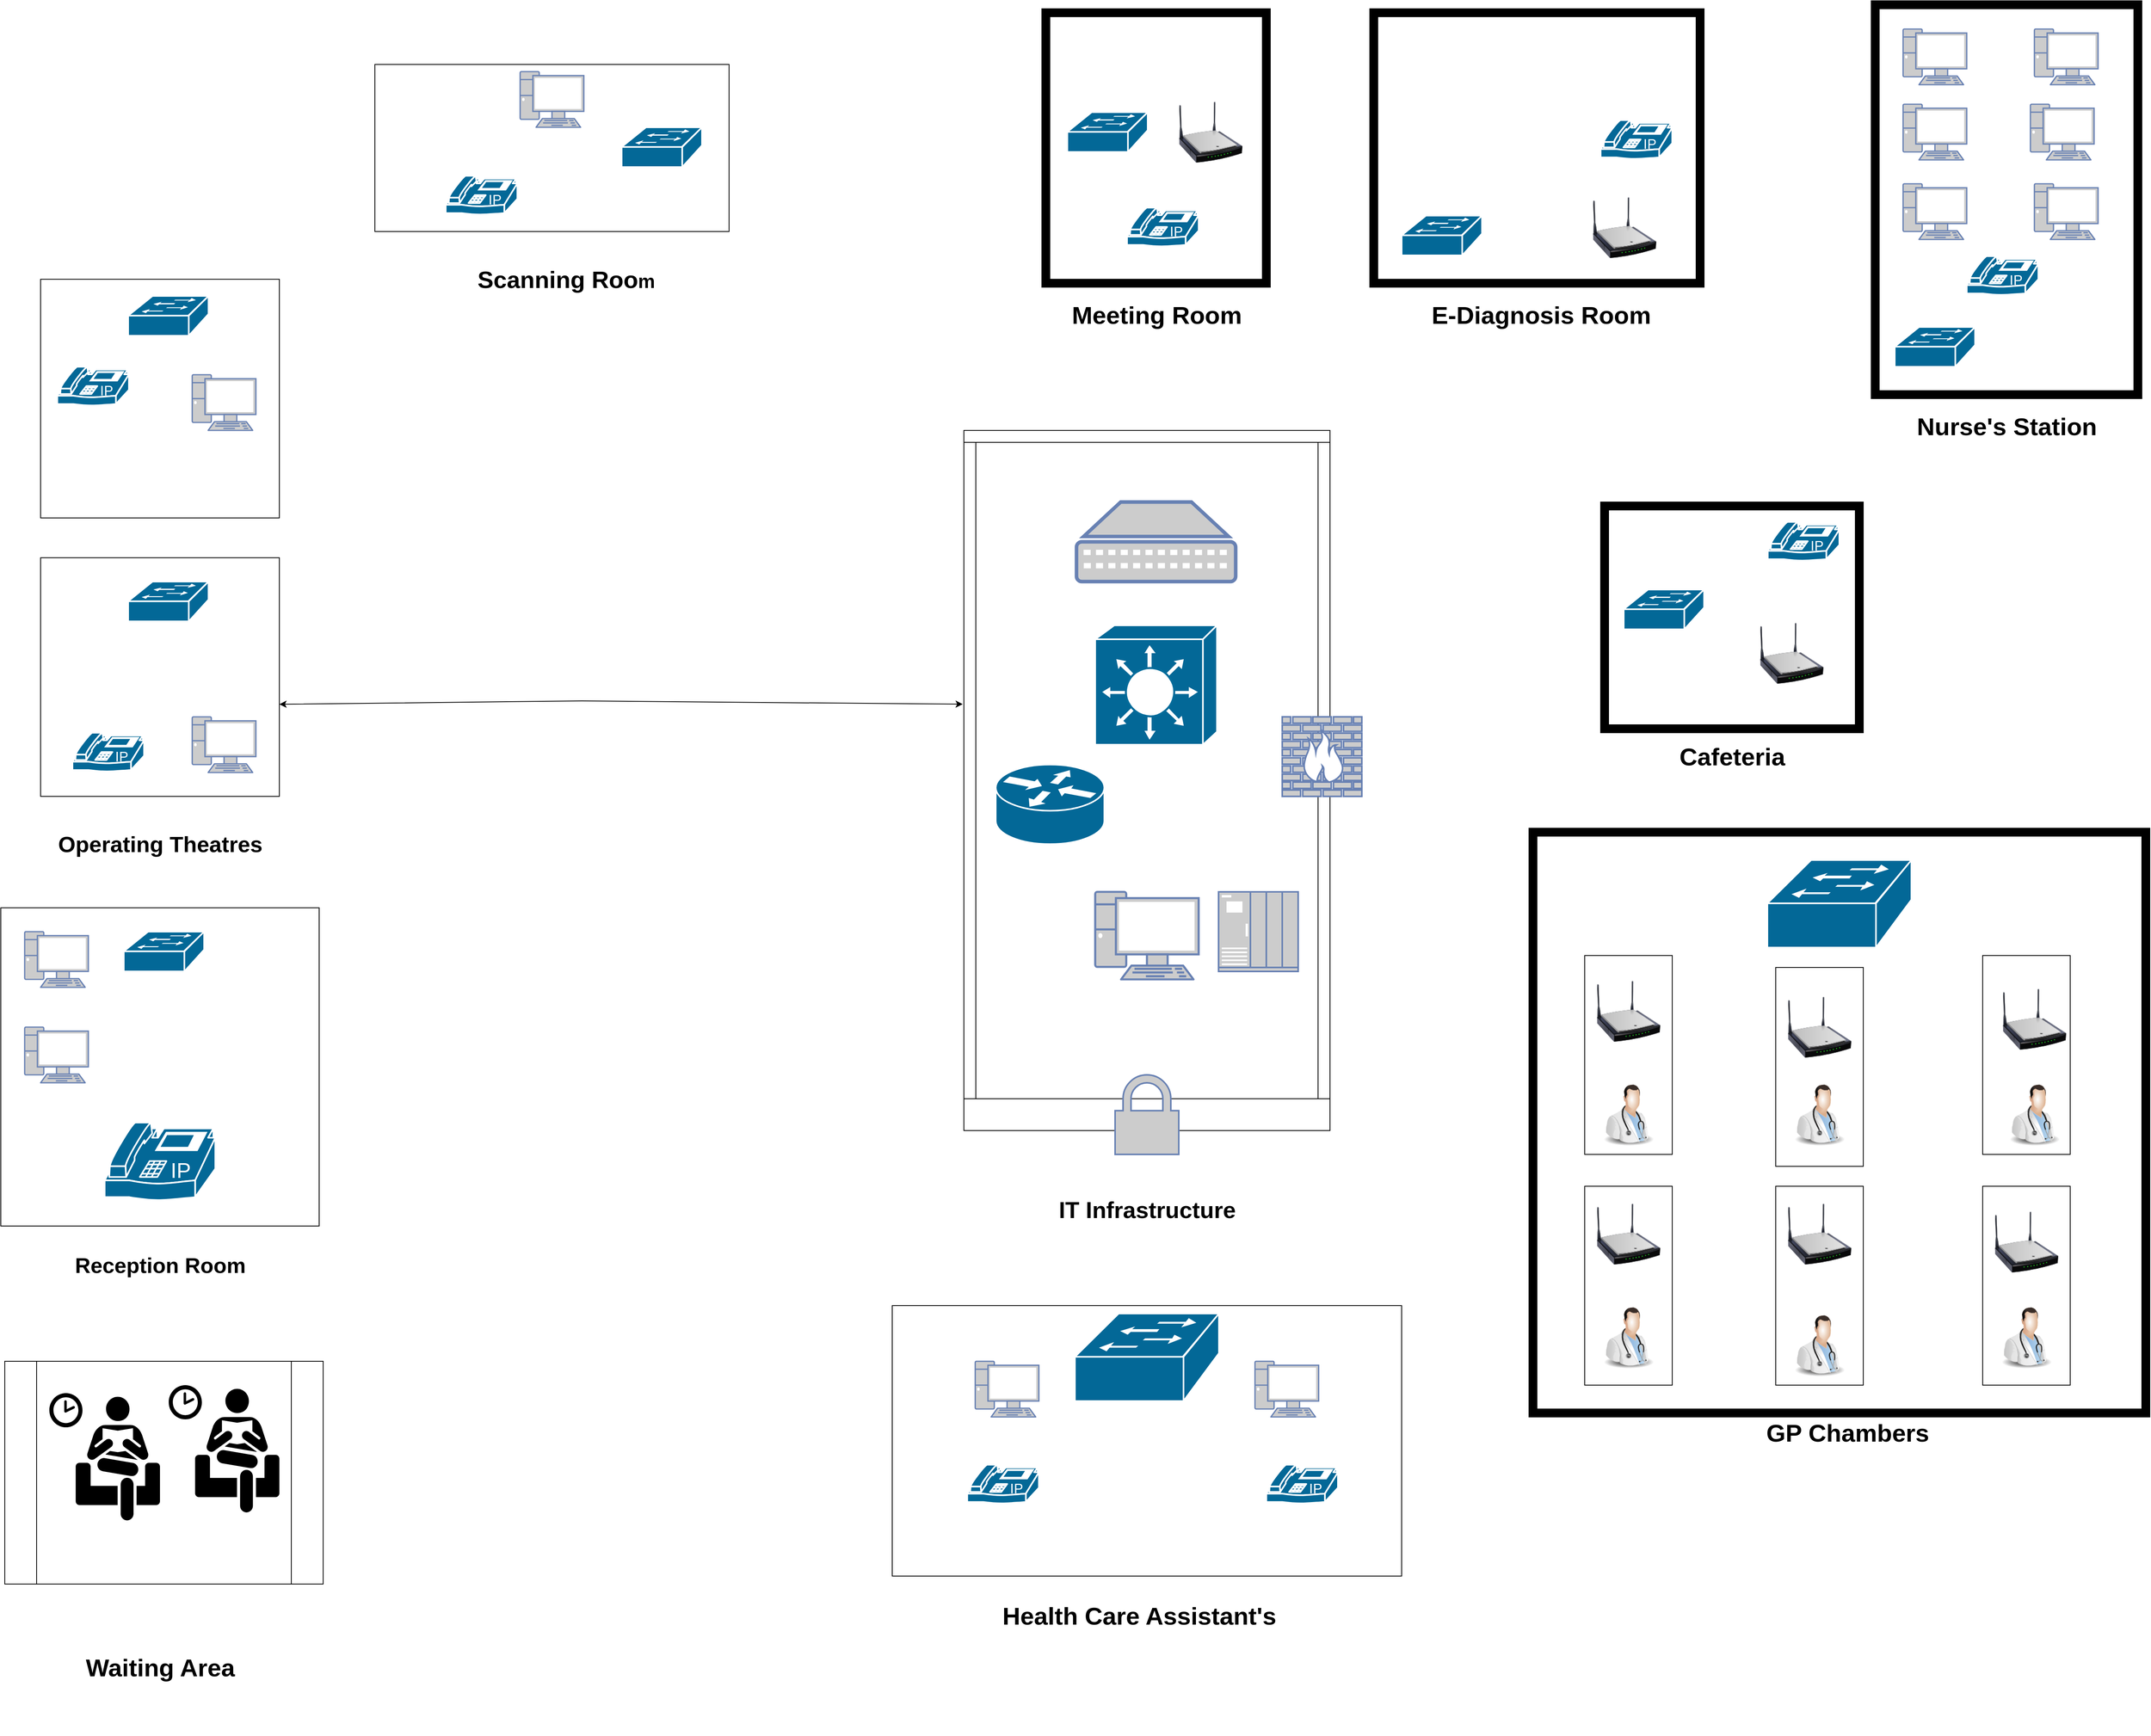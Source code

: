 <mxfile version="24.3.0" type="github">
  <diagram id="HK-v-iasPtkXijUS41WX" name="Page-1">
    <mxGraphModel dx="5797" dy="3306" grid="1" gridSize="10" guides="1" tooltips="1" connect="1" arrows="1" fold="1" page="1" pageScale="1" pageWidth="850" pageHeight="1100" math="0" shadow="0">
      <root>
        <mxCell id="0" />
        <mxCell id="1" parent="0" />
        <mxCell id="Fa00gK-TbnuEyR8pVeVM-1" value="" style="verticalLabelPosition=bottom;dashed=0;shadow=0;html=1;align=center;verticalAlign=top;shape=mxgraph.cabinets.cabinet;hasStand=1" vertex="1" parent="1">
          <mxGeometry x="-70" y="230" width="460" height="880" as="geometry" />
        </mxCell>
        <mxCell id="Fa00gK-TbnuEyR8pVeVM-2" value="" style="shape=mxgraph.cisco.switches.layer_3_switch;sketch=0;html=1;pointerEvents=1;dashed=0;fillColor=#036897;strokeColor=#ffffff;strokeWidth=2;verticalLabelPosition=bottom;verticalAlign=top;align=center;outlineConnect=0;" vertex="1" parent="1">
          <mxGeometry x="95" y="475" width="153" height="150" as="geometry" />
        </mxCell>
        <mxCell id="Fa00gK-TbnuEyR8pVeVM-4" value="" style="shape=mxgraph.cisco.routers.router;sketch=0;html=1;pointerEvents=1;dashed=0;fillColor=#036897;strokeColor=#ffffff;strokeWidth=2;verticalLabelPosition=bottom;verticalAlign=top;align=center;outlineConnect=0;" vertex="1" parent="1">
          <mxGeometry x="-30" y="650" width="136.5" height="100" as="geometry" />
        </mxCell>
        <mxCell id="Fa00gK-TbnuEyR8pVeVM-5" value="" style="fontColor=#0066CC;verticalAlign=top;verticalLabelPosition=bottom;labelPosition=center;align=center;html=1;outlineConnect=0;fillColor=#CCCCCC;strokeColor=#6881B3;gradientColor=none;gradientDirection=north;strokeWidth=2;shape=mxgraph.networks.ups_enterprise;" vertex="1" parent="1">
          <mxGeometry x="250" y="810" width="100" height="100" as="geometry" />
        </mxCell>
        <mxCell id="Fa00gK-TbnuEyR8pVeVM-6" value="" style="fontColor=#0066CC;verticalAlign=top;verticalLabelPosition=bottom;labelPosition=center;align=center;html=1;outlineConnect=0;fillColor=#CCCCCC;strokeColor=#6881B3;gradientColor=none;gradientDirection=north;strokeWidth=2;shape=mxgraph.networks.pc;" vertex="1" parent="1">
          <mxGeometry x="95" y="810" width="130" height="110" as="geometry" />
        </mxCell>
        <mxCell id="Fa00gK-TbnuEyR8pVeVM-7" value="" style="fontColor=#0066CC;verticalAlign=top;verticalLabelPosition=bottom;labelPosition=center;align=center;html=1;outlineConnect=0;fillColor=#CCCCCC;strokeColor=#6881B3;gradientColor=none;gradientDirection=north;strokeWidth=2;shape=mxgraph.networks.secured;" vertex="1" parent="1">
          <mxGeometry x="120" y="1040" width="80" height="100" as="geometry" />
        </mxCell>
        <mxCell id="Fa00gK-TbnuEyR8pVeVM-8" value="" style="fontColor=#0066CC;verticalAlign=top;verticalLabelPosition=bottom;labelPosition=center;align=center;html=1;outlineConnect=0;fillColor=#CCCCCC;strokeColor=#6881B3;gradientColor=none;gradientDirection=north;strokeWidth=2;shape=mxgraph.networks.patch_panel;" vertex="1" parent="1">
          <mxGeometry x="71.5" y="320" width="200" height="100" as="geometry" />
        </mxCell>
        <mxCell id="Fa00gK-TbnuEyR8pVeVM-9" value="" style="fontColor=#0066CC;verticalAlign=top;verticalLabelPosition=bottom;labelPosition=center;align=center;html=1;outlineConnect=0;fillColor=#CCCCCC;strokeColor=#6881B3;gradientColor=none;gradientDirection=north;strokeWidth=2;shape=mxgraph.networks.firewall;" vertex="1" parent="1">
          <mxGeometry x="330" y="590" width="100" height="100" as="geometry" />
        </mxCell>
        <mxCell id="Fa00gK-TbnuEyR8pVeVM-10" value="&lt;font style=&quot;font-size: 29px;&quot;&gt;IT Infrastructure&lt;/font&gt;" style="text;strokeColor=none;fillColor=none;html=1;fontSize=24;fontStyle=1;verticalAlign=middle;align=center;" vertex="1" parent="1">
          <mxGeometry x="24.25" y="1120" width="271.5" height="180" as="geometry" />
        </mxCell>
        <mxCell id="Fa00gK-TbnuEyR8pVeVM-11" value="" style="whiteSpace=wrap;html=1;aspect=fixed;" vertex="1" parent="1">
          <mxGeometry x="-1230" y="40" width="300" height="300" as="geometry" />
        </mxCell>
        <mxCell id="Fa00gK-TbnuEyR8pVeVM-12" value="" style="whiteSpace=wrap;html=1;aspect=fixed;" vertex="1" parent="1">
          <mxGeometry x="-1230" y="390" width="300" height="300" as="geometry" />
        </mxCell>
        <mxCell id="Fa00gK-TbnuEyR8pVeVM-13" value="&lt;font style=&quot;font-size: 28px;&quot;&gt;Operating Theatres&lt;/font&gt;" style="text;strokeColor=none;fillColor=none;html=1;fontSize=24;fontStyle=1;verticalAlign=middle;align=center;" vertex="1" parent="1">
          <mxGeometry x="-1130" y="730" width="100" height="40" as="geometry" />
        </mxCell>
        <mxCell id="Fa00gK-TbnuEyR8pVeVM-14" value="" style="whiteSpace=wrap;html=1;aspect=fixed;" vertex="1" parent="1">
          <mxGeometry x="-1280" y="830" width="400" height="400" as="geometry" />
        </mxCell>
        <mxCell id="Fa00gK-TbnuEyR8pVeVM-15" value="&lt;font style=&quot;font-size: 27px;&quot;&gt;Reception Room&lt;/font&gt;" style="text;strokeColor=none;fillColor=none;html=1;fontSize=24;fontStyle=1;verticalAlign=middle;align=center;" vertex="1" parent="1">
          <mxGeometry x="-1130" y="1260" width="100" height="40" as="geometry" />
        </mxCell>
        <mxCell id="Fa00gK-TbnuEyR8pVeVM-16" value="" style="rounded=0;whiteSpace=wrap;html=1;" vertex="1" parent="1">
          <mxGeometry x="-810" y="-230" width="445" height="210" as="geometry" />
        </mxCell>
        <mxCell id="Fa00gK-TbnuEyR8pVeVM-17" value="&lt;font style=&quot;font-size: 30px;&quot;&gt;Scanning Roo&lt;/font&gt;m" style="text;strokeColor=none;fillColor=none;html=1;fontSize=24;fontStyle=1;verticalAlign=middle;align=center;" vertex="1" parent="1">
          <mxGeometry x="-620" y="20" width="100" height="40" as="geometry" />
        </mxCell>
        <mxCell id="Fa00gK-TbnuEyR8pVeVM-20" value="" style="endArrow=classic;startArrow=classic;html=1;rounded=0;entryX=-0.003;entryY=0.391;entryDx=0;entryDy=0;entryPerimeter=0;exitX=1;exitY=0.614;exitDx=0;exitDy=0;exitPerimeter=0;" edge="1" parent="1" source="Fa00gK-TbnuEyR8pVeVM-12" target="Fa00gK-TbnuEyR8pVeVM-1">
          <mxGeometry width="50" height="50" relative="1" as="geometry">
            <mxPoint x="-750" y="570" as="sourcePoint" />
            <mxPoint x="-350" y="570" as="targetPoint" />
            <Array as="points">
              <mxPoint x="-550" y="570" />
            </Array>
          </mxGeometry>
        </mxCell>
        <mxCell id="Fa00gK-TbnuEyR8pVeVM-21" value="" style="shape=process;whiteSpace=wrap;html=1;backgroundOutline=1;" vertex="1" parent="1">
          <mxGeometry x="-1275" y="1400" width="400" height="280" as="geometry" />
        </mxCell>
        <mxCell id="Fa00gK-TbnuEyR8pVeVM-22" value="" style="shape=mxgraph.signs.people.waiting_room_2;html=1;pointerEvents=1;fillColor=#000000;strokeColor=none;verticalLabelPosition=bottom;verticalAlign=top;align=center;" vertex="1" parent="1">
          <mxGeometry x="-1219" y="1440" width="139" height="160" as="geometry" />
        </mxCell>
        <mxCell id="Fa00gK-TbnuEyR8pVeVM-23" value="" style="shape=mxgraph.signs.people.waiting_room_2;html=1;pointerEvents=1;fillColor=#000000;strokeColor=none;verticalLabelPosition=bottom;verticalAlign=top;align=center;" vertex="1" parent="1">
          <mxGeometry x="-1069" y="1430" width="139" height="160" as="geometry" />
        </mxCell>
        <mxCell id="Fa00gK-TbnuEyR8pVeVM-24" value="&lt;font style=&quot;font-size: 31px;&quot;&gt;Waiting Area&lt;/font&gt;" style="text;strokeColor=none;fillColor=none;html=1;fontSize=24;fontStyle=1;verticalAlign=middle;align=center;" vertex="1" parent="1">
          <mxGeometry x="-1245" y="1700" width="330" height="170" as="geometry" />
        </mxCell>
        <mxCell id="Fa00gK-TbnuEyR8pVeVM-26" value="" style="verticalLabelPosition=bottom;html=1;verticalAlign=top;align=center;shape=mxgraph.floorplan.room;fillColor=strokeColor;" vertex="1" parent="1">
          <mxGeometry x="28" y="-300" width="287" height="350" as="geometry" />
        </mxCell>
        <mxCell id="Fa00gK-TbnuEyR8pVeVM-27" value="" style="verticalLabelPosition=bottom;html=1;verticalAlign=top;align=center;shape=mxgraph.floorplan.room;fillColor=strokeColor;fontSize=36;" vertex="1" parent="1">
          <mxGeometry x="440" y="-300" width="420" height="350" as="geometry" />
        </mxCell>
        <mxCell id="Fa00gK-TbnuEyR8pVeVM-28" value="" style="verticalLabelPosition=bottom;html=1;verticalAlign=top;align=center;shape=mxgraph.floorplan.room;fillColor=strokeColor;" vertex="1" parent="1">
          <mxGeometry x="1070" y="-310" width="340" height="500" as="geometry" />
        </mxCell>
        <mxCell id="Fa00gK-TbnuEyR8pVeVM-29" value="" style="verticalLabelPosition=bottom;html=1;verticalAlign=top;align=center;shape=mxgraph.floorplan.room;fillColor=strokeColor;" vertex="1" parent="1">
          <mxGeometry x="730" y="320" width="330" height="290" as="geometry" />
        </mxCell>
        <mxCell id="Fa00gK-TbnuEyR8pVeVM-30" value="&lt;font style=&quot;font-size: 31px;&quot;&gt;Cafeteria&lt;/font&gt;" style="text;strokeColor=none;fillColor=none;html=1;fontSize=24;fontStyle=1;verticalAlign=middle;align=center;" vertex="1" parent="1">
          <mxGeometry x="845" y="620" width="100" height="40" as="geometry" />
        </mxCell>
        <mxCell id="Fa00gK-TbnuEyR8pVeVM-31" value="&lt;span style=&quot;font-size: 31px;&quot;&gt;Nurse&#39;s Station&lt;/span&gt;" style="text;strokeColor=none;fillColor=none;html=1;fontSize=24;fontStyle=1;verticalAlign=middle;align=center;" vertex="1" parent="1">
          <mxGeometry x="1075" y="140" width="330" height="170" as="geometry" />
        </mxCell>
        <mxCell id="Fa00gK-TbnuEyR8pVeVM-32" value="&lt;span style=&quot;font-size: 31px;&quot;&gt;E-Diagnosis Room&lt;/span&gt;" style="text;strokeColor=none;fillColor=none;html=1;fontSize=24;fontStyle=1;verticalAlign=middle;align=center;" vertex="1" parent="1">
          <mxGeometry x="490" width="330" height="170" as="geometry" />
        </mxCell>
        <mxCell id="Fa00gK-TbnuEyR8pVeVM-33" value="&lt;span style=&quot;font-size: 31px;&quot;&gt;Meeting Room&lt;/span&gt;" style="text;strokeColor=none;fillColor=none;html=1;fontSize=24;fontStyle=1;verticalAlign=middle;align=center;" vertex="1" parent="1">
          <mxGeometry x="6.5" width="330" height="170" as="geometry" />
        </mxCell>
        <mxCell id="Fa00gK-TbnuEyR8pVeVM-34" value="" style="verticalLabelPosition=bottom;html=1;verticalAlign=top;align=center;shape=mxgraph.floorplan.room;fillColor=strokeColor;" vertex="1" parent="1">
          <mxGeometry x="640" y="730" width="780" height="740" as="geometry" />
        </mxCell>
        <mxCell id="Fa00gK-TbnuEyR8pVeVM-35" value="&lt;span style=&quot;font-size: 31px;&quot;&gt;GP Chambers&lt;/span&gt;" style="text;strokeColor=none;fillColor=none;html=1;fontSize=24;fontStyle=1;verticalAlign=middle;align=center;" vertex="1" parent="1">
          <mxGeometry x="990" y="1470" width="100" height="40" as="geometry" />
        </mxCell>
        <mxCell id="Fa00gK-TbnuEyR8pVeVM-37" value="" style="rounded=0;whiteSpace=wrap;html=1;" vertex="1" parent="1">
          <mxGeometry x="-160" y="1330" width="640" height="340" as="geometry" />
        </mxCell>
        <mxCell id="Fa00gK-TbnuEyR8pVeVM-38" value="&lt;span style=&quot;font-size: 31px;&quot;&gt;Health Care Assistant&#39;s&lt;/span&gt;" style="text;strokeColor=none;fillColor=none;html=1;fontSize=24;fontStyle=1;verticalAlign=middle;align=center;" vertex="1" parent="1">
          <mxGeometry x="100" y="1700" width="100" height="40" as="geometry" />
        </mxCell>
        <mxCell id="Fa00gK-TbnuEyR8pVeVM-39" value="" style="shape=mxgraph.cisco.switches.workgroup_switch;sketch=0;html=1;pointerEvents=1;dashed=0;fillColor=#036897;strokeColor=#ffffff;strokeWidth=2;verticalLabelPosition=bottom;verticalAlign=top;align=center;outlineConnect=0;" vertex="1" parent="1">
          <mxGeometry x="-1120" y="61" width="101" height="50" as="geometry" />
        </mxCell>
        <mxCell id="Fa00gK-TbnuEyR8pVeVM-40" value="" style="shape=mxgraph.cisco.switches.workgroup_switch;sketch=0;html=1;pointerEvents=1;dashed=0;fillColor=#036897;strokeColor=#ffffff;strokeWidth=2;verticalLabelPosition=bottom;verticalAlign=top;align=center;outlineConnect=0;" vertex="1" parent="1">
          <mxGeometry x="-1120" y="420" width="101" height="50" as="geometry" />
        </mxCell>
        <mxCell id="Fa00gK-TbnuEyR8pVeVM-41" value="" style="fontColor=#0066CC;verticalAlign=top;verticalLabelPosition=bottom;labelPosition=center;align=center;html=1;outlineConnect=0;fillColor=#CCCCCC;strokeColor=#6881B3;gradientColor=none;gradientDirection=north;strokeWidth=2;shape=mxgraph.networks.pc;" vertex="1" parent="1">
          <mxGeometry x="-1039.5" y="160" width="80" height="70" as="geometry" />
        </mxCell>
        <mxCell id="Fa00gK-TbnuEyR8pVeVM-42" value="" style="fontColor=#0066CC;verticalAlign=top;verticalLabelPosition=bottom;labelPosition=center;align=center;html=1;outlineConnect=0;fillColor=#CCCCCC;strokeColor=#6881B3;gradientColor=none;gradientDirection=north;strokeWidth=2;shape=mxgraph.networks.pc;" vertex="1" parent="1">
          <mxGeometry x="-1039.5" y="590" width="80" height="70" as="geometry" />
        </mxCell>
        <mxCell id="Fa00gK-TbnuEyR8pVeVM-43" value="" style="shape=image;html=1;verticalAlign=top;verticalLabelPosition=bottom;labelBackgroundColor=#ffffff;imageAspect=0;aspect=fixed;image=https://cdn3.iconfinder.com/data/icons/medical-equipment-33/512/MedicIcon-19-19-128.png;fontSize=36;" vertex="1" parent="1">
          <mxGeometry x="-1209" y="240" width="89" height="89" as="geometry" />
        </mxCell>
        <mxCell id="Fa00gK-TbnuEyR8pVeVM-44" value="" style="shape=image;html=1;verticalAlign=top;verticalLabelPosition=bottom;labelBackgroundColor=#ffffff;imageAspect=0;aspect=fixed;image=https://cdn3.iconfinder.com/data/icons/medical-equipment-33/512/MedicIcon-19-19-128.png;fontSize=36;" vertex="1" parent="1">
          <mxGeometry x="-1209" y="490" width="89" height="89" as="geometry" />
        </mxCell>
        <mxCell id="Fa00gK-TbnuEyR8pVeVM-45" value="" style="shape=mxgraph.cisco.modems_and_phones.ip_phone;sketch=0;html=1;pointerEvents=1;dashed=0;fillColor=#036897;strokeColor=#ffffff;strokeWidth=2;verticalLabelPosition=bottom;verticalAlign=top;align=center;outlineConnect=0;" vertex="1" parent="1">
          <mxGeometry x="-1190" y="610" width="90" height="50" as="geometry" />
        </mxCell>
        <mxCell id="Fa00gK-TbnuEyR8pVeVM-46" value="" style="shape=mxgraph.cisco.modems_and_phones.ip_phone;sketch=0;html=1;pointerEvents=1;dashed=0;fillColor=#036897;strokeColor=#ffffff;strokeWidth=2;verticalLabelPosition=bottom;verticalAlign=top;align=center;outlineConnect=0;" vertex="1" parent="1">
          <mxGeometry x="-1209" y="150" width="90" height="50" as="geometry" />
        </mxCell>
        <mxCell id="Fa00gK-TbnuEyR8pVeVM-47" value="" style="fontColor=#0066CC;verticalAlign=top;verticalLabelPosition=bottom;labelPosition=center;align=center;html=1;outlineConnect=0;fillColor=#CCCCCC;strokeColor=#6881B3;gradientColor=none;gradientDirection=north;strokeWidth=2;shape=mxgraph.networks.pc;" vertex="1" parent="1">
          <mxGeometry x="-1250" y="860" width="80" height="70" as="geometry" />
        </mxCell>
        <mxCell id="Fa00gK-TbnuEyR8pVeVM-48" value="" style="fontColor=#0066CC;verticalAlign=top;verticalLabelPosition=bottom;labelPosition=center;align=center;html=1;outlineConnect=0;fillColor=#CCCCCC;strokeColor=#6881B3;gradientColor=none;gradientDirection=north;strokeWidth=2;shape=mxgraph.networks.pc;" vertex="1" parent="1">
          <mxGeometry x="-1250" y="980" width="80" height="70" as="geometry" />
        </mxCell>
        <mxCell id="Fa00gK-TbnuEyR8pVeVM-49" value="" style="shape=mxgraph.cisco.switches.workgroup_switch;sketch=0;html=1;pointerEvents=1;dashed=0;fillColor=#036897;strokeColor=#ffffff;strokeWidth=2;verticalLabelPosition=bottom;verticalAlign=top;align=center;outlineConnect=0;" vertex="1" parent="1">
          <mxGeometry x="-1125.5" y="860" width="101" height="50" as="geometry" />
        </mxCell>
        <mxCell id="Fa00gK-TbnuEyR8pVeVM-50" value="" style="shape=mxgraph.cisco.modems_and_phones.ip_phone;sketch=0;html=1;pointerEvents=1;dashed=0;fillColor=#036897;strokeColor=#ffffff;strokeWidth=2;verticalLabelPosition=bottom;verticalAlign=top;align=center;outlineConnect=0;" vertex="1" parent="1">
          <mxGeometry x="-1149.5" y="1100" width="139" height="100" as="geometry" />
        </mxCell>
        <mxCell id="Fa00gK-TbnuEyR8pVeVM-51" value="" style="shape=image;html=1;verticalAlign=top;verticalLabelPosition=bottom;labelBackgroundColor=#ffffff;imageAspect=0;aspect=fixed;image=https://cdn0.iconfinder.com/data/icons/evericons-24px-vol-1/24/creditcard-scan-128.png;fontSize=36;" vertex="1" parent="1">
          <mxGeometry x="-780" y="-210" width="59" height="59" as="geometry" />
        </mxCell>
        <mxCell id="Fa00gK-TbnuEyR8pVeVM-52" value="" style="shape=mxgraph.cisco.modems_and_phones.ip_phone;sketch=0;html=1;pointerEvents=1;dashed=0;fillColor=#036897;strokeColor=#ffffff;strokeWidth=2;verticalLabelPosition=bottom;verticalAlign=top;align=center;outlineConnect=0;" vertex="1" parent="1">
          <mxGeometry x="-721" y="-90" width="90" height="50" as="geometry" />
        </mxCell>
        <mxCell id="Fa00gK-TbnuEyR8pVeVM-53" value="" style="fontColor=#0066CC;verticalAlign=top;verticalLabelPosition=bottom;labelPosition=center;align=center;html=1;outlineConnect=0;fillColor=#CCCCCC;strokeColor=#6881B3;gradientColor=none;gradientDirection=north;strokeWidth=2;shape=mxgraph.networks.pc;" vertex="1" parent="1">
          <mxGeometry x="-627.5" y="-221" width="80" height="70" as="geometry" />
        </mxCell>
        <mxCell id="Fa00gK-TbnuEyR8pVeVM-54" value="" style="shape=mxgraph.cisco.switches.workgroup_switch;sketch=0;html=1;pointerEvents=1;dashed=0;fillColor=#036897;strokeColor=#ffffff;strokeWidth=2;verticalLabelPosition=bottom;verticalAlign=top;align=center;outlineConnect=0;" vertex="1" parent="1">
          <mxGeometry x="-500" y="-151" width="101" height="50" as="geometry" />
        </mxCell>
        <mxCell id="Fa00gK-TbnuEyR8pVeVM-55" value="" style="shape=image;html=1;verticalAlign=top;verticalLabelPosition=bottom;labelBackgroundColor=#ffffff;imageAspect=0;aspect=fixed;image=https://cdn4.iconfinder.com/data/icons/internet-networking-and-communication-glyph-24/24/Laptop_video_call_video_chat_video_conference_voice_chatting-128.png;fontSize=36;" vertex="1" parent="1">
          <mxGeometry x="134.25" y="-284.5" width="74.5" height="74.5" as="geometry" />
        </mxCell>
        <mxCell id="Fa00gK-TbnuEyR8pVeVM-56" value="" style="shape=mxgraph.cisco.modems_and_phones.ip_phone;sketch=0;html=1;pointerEvents=1;dashed=0;fillColor=#036897;strokeColor=#ffffff;strokeWidth=2;verticalLabelPosition=bottom;verticalAlign=top;align=center;outlineConnect=0;" vertex="1" parent="1">
          <mxGeometry x="135" y="-50" width="90" height="50" as="geometry" />
        </mxCell>
        <mxCell id="Fa00gK-TbnuEyR8pVeVM-57" value="" style="shape=mxgraph.cisco.switches.workgroup_switch;sketch=0;html=1;pointerEvents=1;dashed=0;fillColor=#036897;strokeColor=#ffffff;strokeWidth=2;verticalLabelPosition=bottom;verticalAlign=top;align=center;outlineConnect=0;" vertex="1" parent="1">
          <mxGeometry x="60" y="-170" width="101" height="50" as="geometry" />
        </mxCell>
        <mxCell id="Fa00gK-TbnuEyR8pVeVM-58" value="" style="shape=image;html=1;verticalAlign=top;verticalLabelPosition=bottom;labelBackgroundColor=#ffffff;imageAspect=0;aspect=fixed;image=https://cdn0.iconfinder.com/data/icons/evericons-24px-vol-1/24/creditcard-scan-128.png;fontSize=36;" vertex="1" parent="1">
          <mxGeometry x="480" y="-269" width="59" height="59" as="geometry" />
        </mxCell>
        <mxCell id="Fa00gK-TbnuEyR8pVeVM-59" value="" style="shape=mxgraph.cisco.switches.workgroup_switch;sketch=0;html=1;pointerEvents=1;dashed=0;fillColor=#036897;strokeColor=#ffffff;strokeWidth=2;verticalLabelPosition=bottom;verticalAlign=top;align=center;outlineConnect=0;" vertex="1" parent="1">
          <mxGeometry x="480" y="-40" width="101" height="50" as="geometry" />
        </mxCell>
        <mxCell id="Fa00gK-TbnuEyR8pVeVM-60" value="" style="shape=mxgraph.cisco.modems_and_phones.ip_phone;sketch=0;html=1;pointerEvents=1;dashed=0;fillColor=#036897;strokeColor=#ffffff;strokeWidth=2;verticalLabelPosition=bottom;verticalAlign=top;align=center;outlineConnect=0;" vertex="1" parent="1">
          <mxGeometry x="730" y="-160" width="90" height="50" as="geometry" />
        </mxCell>
        <mxCell id="Fa00gK-TbnuEyR8pVeVM-61" value="" style="shape=image;html=1;verticalAlign=top;verticalLabelPosition=bottom;labelBackgroundColor=#ffffff;imageAspect=0;aspect=fixed;image=https://cdn4.iconfinder.com/data/icons/internet-networking-and-communication-glyph-24/24/Laptop_video_call_video_chat_video_conference_voice_chatting-128.png;fontSize=36;" vertex="1" parent="1">
          <mxGeometry x="612.75" y="-269" width="74.5" height="74.5" as="geometry" />
        </mxCell>
        <mxCell id="Fa00gK-TbnuEyR8pVeVM-62" value="" style="fontColor=#0066CC;verticalAlign=top;verticalLabelPosition=bottom;labelPosition=center;align=center;html=1;outlineConnect=0;fillColor=#CCCCCC;strokeColor=#6881B3;gradientColor=none;gradientDirection=north;strokeWidth=2;shape=mxgraph.networks.pc;" vertex="1" parent="1">
          <mxGeometry x="1110" y="-274.5" width="80" height="70" as="geometry" />
        </mxCell>
        <mxCell id="Fa00gK-TbnuEyR8pVeVM-63" value="" style="fontColor=#0066CC;verticalAlign=top;verticalLabelPosition=bottom;labelPosition=center;align=center;html=1;outlineConnect=0;fillColor=#CCCCCC;strokeColor=#6881B3;gradientColor=none;gradientDirection=north;strokeWidth=2;shape=mxgraph.networks.pc;" vertex="1" parent="1">
          <mxGeometry x="1110" y="-180" width="80" height="70" as="geometry" />
        </mxCell>
        <mxCell id="Fa00gK-TbnuEyR8pVeVM-64" value="" style="fontColor=#0066CC;verticalAlign=top;verticalLabelPosition=bottom;labelPosition=center;align=center;html=1;outlineConnect=0;fillColor=#CCCCCC;strokeColor=#6881B3;gradientColor=none;gradientDirection=north;strokeWidth=2;shape=mxgraph.networks.pc;" vertex="1" parent="1">
          <mxGeometry x="1110" y="-80" width="80" height="70" as="geometry" />
        </mxCell>
        <mxCell id="Fa00gK-TbnuEyR8pVeVM-65" value="" style="fontColor=#0066CC;verticalAlign=top;verticalLabelPosition=bottom;labelPosition=center;align=center;html=1;outlineConnect=0;fillColor=#CCCCCC;strokeColor=#6881B3;gradientColor=none;gradientDirection=north;strokeWidth=2;shape=mxgraph.networks.pc;" vertex="1" parent="1">
          <mxGeometry x="1275" y="-274.5" width="80" height="70" as="geometry" />
        </mxCell>
        <mxCell id="Fa00gK-TbnuEyR8pVeVM-66" value="" style="fontColor=#0066CC;verticalAlign=top;verticalLabelPosition=bottom;labelPosition=center;align=center;html=1;outlineConnect=0;fillColor=#CCCCCC;strokeColor=#6881B3;gradientColor=none;gradientDirection=north;strokeWidth=2;shape=mxgraph.networks.pc;" vertex="1" parent="1">
          <mxGeometry x="1270" y="-180" width="80" height="70" as="geometry" />
        </mxCell>
        <mxCell id="Fa00gK-TbnuEyR8pVeVM-67" value="" style="fontColor=#0066CC;verticalAlign=top;verticalLabelPosition=bottom;labelPosition=center;align=center;html=1;outlineConnect=0;fillColor=#CCCCCC;strokeColor=#6881B3;gradientColor=none;gradientDirection=north;strokeWidth=2;shape=mxgraph.networks.pc;" vertex="1" parent="1">
          <mxGeometry x="1275" y="-80" width="80" height="70" as="geometry" />
        </mxCell>
        <mxCell id="Fa00gK-TbnuEyR8pVeVM-68" value="" style="shape=mxgraph.cisco.modems_and_phones.ip_phone;sketch=0;html=1;pointerEvents=1;dashed=0;fillColor=#036897;strokeColor=#ffffff;strokeWidth=2;verticalLabelPosition=bottom;verticalAlign=top;align=center;outlineConnect=0;" vertex="1" parent="1">
          <mxGeometry x="1190" y="11" width="90" height="50" as="geometry" />
        </mxCell>
        <mxCell id="Fa00gK-TbnuEyR8pVeVM-69" value="" style="shape=mxgraph.cisco.switches.workgroup_switch;sketch=0;html=1;pointerEvents=1;dashed=0;fillColor=#036897;strokeColor=#ffffff;strokeWidth=2;verticalLabelPosition=bottom;verticalAlign=top;align=center;outlineConnect=0;" vertex="1" parent="1">
          <mxGeometry x="1099.5" y="100" width="101" height="50" as="geometry" />
        </mxCell>
        <mxCell id="Fa00gK-TbnuEyR8pVeVM-70" value="" style="shape=mxgraph.cisco.switches.workgroup_switch;sketch=0;html=1;pointerEvents=1;dashed=0;fillColor=#036897;strokeColor=#ffffff;strokeWidth=2;verticalLabelPosition=bottom;verticalAlign=top;align=center;outlineConnect=0;" vertex="1" parent="1">
          <mxGeometry x="759" y="430" width="101" height="50" as="geometry" />
        </mxCell>
        <mxCell id="Fa00gK-TbnuEyR8pVeVM-71" value="" style="shape=mxgraph.cisco.modems_and_phones.ip_phone;sketch=0;html=1;pointerEvents=1;dashed=0;fillColor=#036897;strokeColor=#ffffff;strokeWidth=2;verticalLabelPosition=bottom;verticalAlign=top;align=center;outlineConnect=0;" vertex="1" parent="1">
          <mxGeometry x="940" y="345" width="90" height="50" as="geometry" />
        </mxCell>
        <mxCell id="Fa00gK-TbnuEyR8pVeVM-72" value="" style="shape=mxgraph.cisco.switches.workgroup_switch;sketch=0;html=1;pointerEvents=1;dashed=0;fillColor=#036897;strokeColor=#ffffff;strokeWidth=2;verticalLabelPosition=bottom;verticalAlign=top;align=center;outlineConnect=0;" vertex="1" parent="1">
          <mxGeometry x="939.5" y="770" width="181" height="110" as="geometry" />
        </mxCell>
        <mxCell id="Fa00gK-TbnuEyR8pVeVM-73" value="" style="rounded=0;whiteSpace=wrap;html=1;rotation=90;" vertex="1" parent="1">
          <mxGeometry x="640" y="960" width="250" height="110" as="geometry" />
        </mxCell>
        <mxCell id="Fa00gK-TbnuEyR8pVeVM-74" value="" style="rounded=0;whiteSpace=wrap;html=1;rotation=90;" vertex="1" parent="1">
          <mxGeometry x="880" y="975" width="250" height="110" as="geometry" />
        </mxCell>
        <mxCell id="Fa00gK-TbnuEyR8pVeVM-75" value="" style="rounded=0;whiteSpace=wrap;html=1;rotation=90;" vertex="1" parent="1">
          <mxGeometry x="1140" y="960" width="250" height="110" as="geometry" />
        </mxCell>
        <mxCell id="Fa00gK-TbnuEyR8pVeVM-76" value="" style="rounded=0;whiteSpace=wrap;html=1;rotation=90;" vertex="1" parent="1">
          <mxGeometry x="640" y="1250" width="250" height="110" as="geometry" />
        </mxCell>
        <mxCell id="Fa00gK-TbnuEyR8pVeVM-77" value="" style="rounded=0;whiteSpace=wrap;html=1;rotation=90;" vertex="1" parent="1">
          <mxGeometry x="880" y="1250" width="250" height="110" as="geometry" />
        </mxCell>
        <mxCell id="Fa00gK-TbnuEyR8pVeVM-78" value="" style="rounded=0;whiteSpace=wrap;html=1;rotation=90;" vertex="1" parent="1">
          <mxGeometry x="1140" y="1250" width="250" height="110" as="geometry" />
        </mxCell>
        <mxCell id="Fa00gK-TbnuEyR8pVeVM-80" value="" style="image;html=1;image=img/lib/clip_art/networking/Wireless_Router_N_128x128.png" vertex="1" parent="1">
          <mxGeometry x="725" y="920" width="80" height="80" as="geometry" />
        </mxCell>
        <mxCell id="Fa00gK-TbnuEyR8pVeVM-81" value="" style="image;html=1;image=img/lib/clip_art/networking/Wireless_Router_N_128x128.png" vertex="1" parent="1">
          <mxGeometry x="965" y="940" width="80" height="80" as="geometry" />
        </mxCell>
        <mxCell id="Fa00gK-TbnuEyR8pVeVM-82" value="" style="image;html=1;image=img/lib/clip_art/networking/Wireless_Router_N_128x128.png" vertex="1" parent="1">
          <mxGeometry x="1235" y="930" width="80" height="80" as="geometry" />
        </mxCell>
        <mxCell id="Fa00gK-TbnuEyR8pVeVM-83" value="" style="image;html=1;image=img/lib/clip_art/networking/Wireless_Router_N_128x128.png" vertex="1" parent="1">
          <mxGeometry x="725" y="1200" width="80" height="80" as="geometry" />
        </mxCell>
        <mxCell id="Fa00gK-TbnuEyR8pVeVM-84" value="" style="image;html=1;image=img/lib/clip_art/networking/Wireless_Router_N_128x128.png" vertex="1" parent="1">
          <mxGeometry x="965" y="1200" width="80" height="80" as="geometry" />
        </mxCell>
        <mxCell id="Fa00gK-TbnuEyR8pVeVM-85" value="" style="image;html=1;image=img/lib/clip_art/networking/Wireless_Router_N_128x128.png" vertex="1" parent="1">
          <mxGeometry x="1225" y="1210" width="80" height="80" as="geometry" />
        </mxCell>
        <mxCell id="Fa00gK-TbnuEyR8pVeVM-86" value="" style="image;html=1;image=img/lib/clip_art/people/Doctor_Man_128x128.png" vertex="1" parent="1">
          <mxGeometry x="725" y="1050" width="80" height="80" as="geometry" />
        </mxCell>
        <mxCell id="Fa00gK-TbnuEyR8pVeVM-87" value="" style="image;html=1;image=img/lib/clip_art/people/Doctor_Man_128x128.png" vertex="1" parent="1">
          <mxGeometry x="965" y="1050" width="80" height="80" as="geometry" />
        </mxCell>
        <mxCell id="Fa00gK-TbnuEyR8pVeVM-88" value="" style="image;html=1;image=img/lib/clip_art/people/Doctor_Man_128x128.png" vertex="1" parent="1">
          <mxGeometry x="1235" y="1050" width="80" height="80" as="geometry" />
        </mxCell>
        <mxCell id="Fa00gK-TbnuEyR8pVeVM-89" value="" style="image;html=1;image=img/lib/clip_art/people/Doctor_Man_128x128.png" vertex="1" parent="1">
          <mxGeometry x="725" y="1330" width="80" height="80" as="geometry" />
        </mxCell>
        <mxCell id="Fa00gK-TbnuEyR8pVeVM-90" value="" style="image;html=1;image=img/lib/clip_art/people/Doctor_Man_128x128.png" vertex="1" parent="1">
          <mxGeometry x="965" y="1340" width="80" height="80" as="geometry" />
        </mxCell>
        <mxCell id="Fa00gK-TbnuEyR8pVeVM-91" value="" style="image;html=1;image=img/lib/clip_art/people/Doctor_Man_128x128.png" vertex="1" parent="1">
          <mxGeometry x="1225" y="1330" width="80" height="80" as="geometry" />
        </mxCell>
        <mxCell id="Fa00gK-TbnuEyR8pVeVM-92" value="" style="image;html=1;image=img/lib/clip_art/networking/Wireless_Router_N_128x128.png" vertex="1" parent="1">
          <mxGeometry x="930" y="470" width="80" height="80" as="geometry" />
        </mxCell>
        <mxCell id="Fa00gK-TbnuEyR8pVeVM-93" value="" style="image;html=1;image=img/lib/clip_art/networking/Wireless_Router_N_128x128.png" vertex="1" parent="1">
          <mxGeometry x="200" y="-185" width="80" height="80" as="geometry" />
        </mxCell>
        <mxCell id="Fa00gK-TbnuEyR8pVeVM-94" value="" style="image;html=1;image=img/lib/clip_art/networking/Wireless_Router_N_128x128.png" vertex="1" parent="1">
          <mxGeometry x="720" y="-65" width="80" height="80" as="geometry" />
        </mxCell>
        <mxCell id="Fa00gK-TbnuEyR8pVeVM-95" value="" style="fontColor=#0066CC;verticalAlign=top;verticalLabelPosition=bottom;labelPosition=center;align=center;html=1;outlineConnect=0;fillColor=#CCCCCC;strokeColor=#6881B3;gradientColor=none;gradientDirection=north;strokeWidth=2;shape=mxgraph.networks.pc;" vertex="1" parent="1">
          <mxGeometry x="-55.75" y="1400" width="80" height="70" as="geometry" />
        </mxCell>
        <mxCell id="Fa00gK-TbnuEyR8pVeVM-96" value="" style="fontColor=#0066CC;verticalAlign=top;verticalLabelPosition=bottom;labelPosition=center;align=center;html=1;outlineConnect=0;fillColor=#CCCCCC;strokeColor=#6881B3;gradientColor=none;gradientDirection=north;strokeWidth=2;shape=mxgraph.networks.pc;" vertex="1" parent="1">
          <mxGeometry x="295.75" y="1400" width="80" height="70" as="geometry" />
        </mxCell>
        <mxCell id="Fa00gK-TbnuEyR8pVeVM-97" value="" style="shape=mxgraph.cisco.modems_and_phones.ip_phone;sketch=0;html=1;pointerEvents=1;dashed=0;fillColor=#036897;strokeColor=#ffffff;strokeWidth=2;verticalLabelPosition=bottom;verticalAlign=top;align=center;outlineConnect=0;" vertex="1" parent="1">
          <mxGeometry x="-65.75" y="1530" width="90" height="50" as="geometry" />
        </mxCell>
        <mxCell id="Fa00gK-TbnuEyR8pVeVM-98" value="" style="shape=mxgraph.cisco.modems_and_phones.ip_phone;sketch=0;html=1;pointerEvents=1;dashed=0;fillColor=#036897;strokeColor=#ffffff;strokeWidth=2;verticalLabelPosition=bottom;verticalAlign=top;align=center;outlineConnect=0;" vertex="1" parent="1">
          <mxGeometry x="310" y="1530" width="90" height="50" as="geometry" />
        </mxCell>
        <mxCell id="Fa00gK-TbnuEyR8pVeVM-99" value="" style="shape=mxgraph.cisco.switches.workgroup_switch;sketch=0;html=1;pointerEvents=1;dashed=0;fillColor=#036897;strokeColor=#ffffff;strokeWidth=2;verticalLabelPosition=bottom;verticalAlign=top;align=center;outlineConnect=0;" vertex="1" parent="1">
          <mxGeometry x="69.5" y="1340" width="181" height="110" as="geometry" />
        </mxCell>
      </root>
    </mxGraphModel>
  </diagram>
</mxfile>
